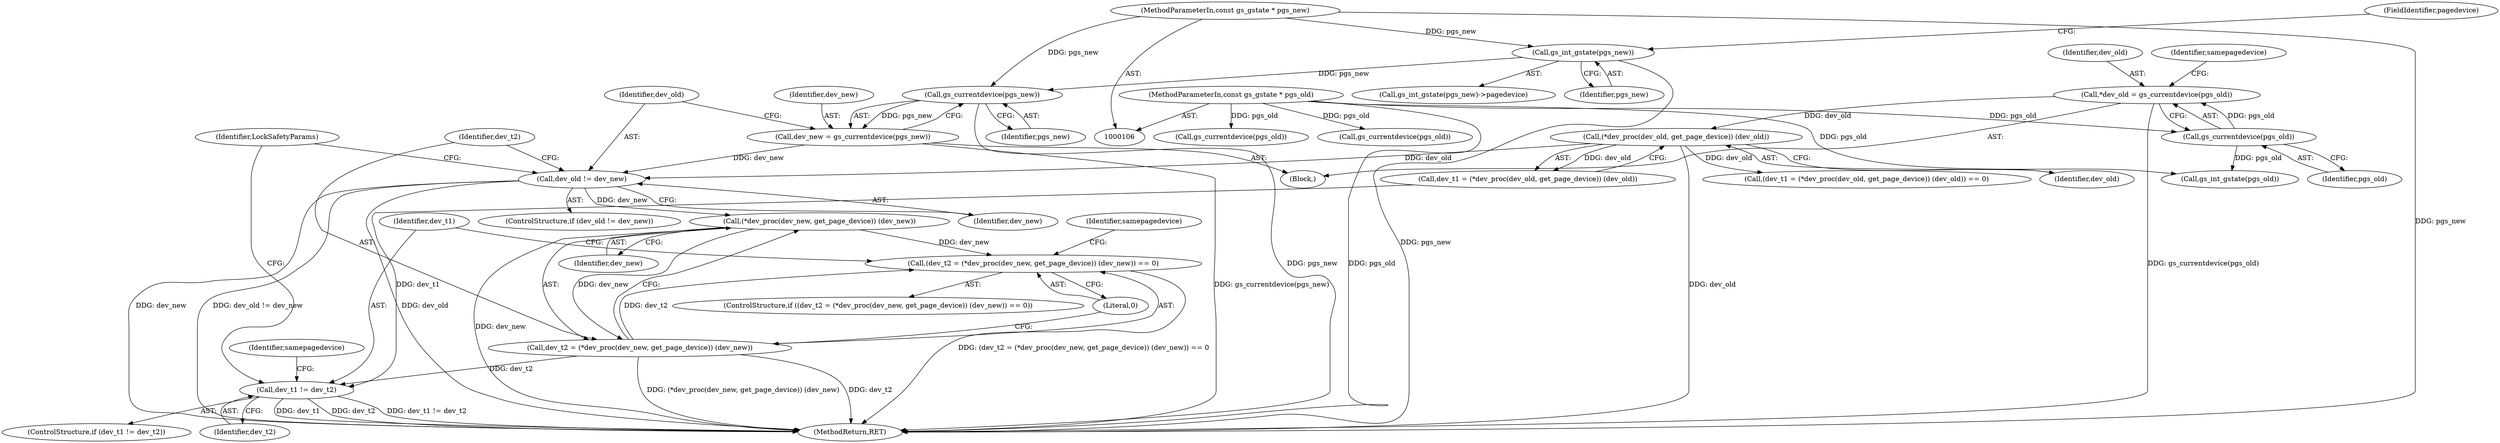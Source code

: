 digraph "0_ghostscript_aeea342904978c9fe17d85f4906a0f6fcce2d315@pointer" {
"1000164" [label="(Call,dev_old != dev_new)"];
"1000146" [label="(Call,(*dev_proc(dev_old, get_page_device)) (dev_old))"];
"1000112" [label="(Call,*dev_old = gs_currentdevice(pgs_old))"];
"1000114" [label="(Call,gs_currentdevice(pgs_old))"];
"1000108" [label="(MethodParameterIn,const gs_gstate * pgs_old)"];
"1000159" [label="(Call,dev_new = gs_currentdevice(pgs_new))"];
"1000161" [label="(Call,gs_currentdevice(pgs_new))"];
"1000133" [label="(Call,gs_int_gstate(pgs_new))"];
"1000109" [label="(MethodParameterIn,const gs_gstate * pgs_new)"];
"1000172" [label="(Call,(*dev_proc(dev_new, get_page_device)) (dev_new))"];
"1000169" [label="(Call,(dev_t2 = (*dev_proc(dev_new, get_page_device)) (dev_new)) == 0)"];
"1000170" [label="(Call,dev_t2 = (*dev_proc(dev_new, get_page_device)) (dev_new))"];
"1000180" [label="(Call,dev_t1 != dev_t2)"];
"1000182" [label="(Identifier,dev_t2)"];
"1000166" [label="(Identifier,dev_new)"];
"1000188" [label="(Identifier,LockSafetyParams)"];
"1000243" [label="(MethodReturn,RET)"];
"1000128" [label="(Call,gs_int_gstate(pgs_old))"];
"1000232" [label="(Call,gs_currentdevice(pgs_old))"];
"1000143" [label="(Call,(dev_t1 = (*dev_proc(dev_old, get_page_device)) (dev_old)) == 0)"];
"1000180" [label="(Call,dev_t1 != dev_t2)"];
"1000213" [label="(Call,gs_currentdevice(pgs_old))"];
"1000171" [label="(Identifier,dev_t2)"];
"1000109" [label="(MethodParameterIn,const gs_gstate * pgs_new)"];
"1000165" [label="(Identifier,dev_old)"];
"1000110" [label="(Block,)"];
"1000113" [label="(Identifier,dev_old)"];
"1000184" [label="(Identifier,samepagedevice)"];
"1000161" [label="(Call,gs_currentdevice(pgs_new))"];
"1000164" [label="(Call,dev_old != dev_new)"];
"1000147" [label="(Identifier,dev_old)"];
"1000108" [label="(MethodParameterIn,const gs_gstate * pgs_old)"];
"1000160" [label="(Identifier,dev_new)"];
"1000135" [label="(FieldIdentifier,pagedevice)"];
"1000169" [label="(Call,(dev_t2 = (*dev_proc(dev_new, get_page_device)) (dev_new)) == 0)"];
"1000146" [label="(Call,(*dev_proc(dev_old, get_page_device)) (dev_old))"];
"1000133" [label="(Call,gs_int_gstate(pgs_new))"];
"1000159" [label="(Call,dev_new = gs_currentdevice(pgs_new))"];
"1000162" [label="(Identifier,pgs_new)"];
"1000112" [label="(Call,*dev_old = gs_currentdevice(pgs_old))"];
"1000168" [label="(ControlStructure,if ((dev_t2 = (*dev_proc(dev_new, get_page_device)) (dev_new)) == 0))"];
"1000163" [label="(ControlStructure,if (dev_old != dev_new))"];
"1000115" [label="(Identifier,pgs_old)"];
"1000179" [label="(ControlStructure,if (dev_t1 != dev_t2))"];
"1000176" [label="(Identifier,samepagedevice)"];
"1000134" [label="(Identifier,pgs_new)"];
"1000114" [label="(Call,gs_currentdevice(pgs_old))"];
"1000132" [label="(Call,gs_int_gstate(pgs_new)->pagedevice)"];
"1000170" [label="(Call,dev_t2 = (*dev_proc(dev_new, get_page_device)) (dev_new))"];
"1000174" [label="(Literal,0)"];
"1000173" [label="(Identifier,dev_new)"];
"1000172" [label="(Call,(*dev_proc(dev_new, get_page_device)) (dev_new))"];
"1000121" [label="(Identifier,samepagedevice)"];
"1000181" [label="(Identifier,dev_t1)"];
"1000144" [label="(Call,dev_t1 = (*dev_proc(dev_old, get_page_device)) (dev_old))"];
"1000164" -> "1000163"  [label="AST: "];
"1000164" -> "1000166"  [label="CFG: "];
"1000165" -> "1000164"  [label="AST: "];
"1000166" -> "1000164"  [label="AST: "];
"1000171" -> "1000164"  [label="CFG: "];
"1000188" -> "1000164"  [label="CFG: "];
"1000164" -> "1000243"  [label="DDG: dev_new"];
"1000164" -> "1000243"  [label="DDG: dev_old != dev_new"];
"1000164" -> "1000243"  [label="DDG: dev_old"];
"1000146" -> "1000164"  [label="DDG: dev_old"];
"1000159" -> "1000164"  [label="DDG: dev_new"];
"1000164" -> "1000172"  [label="DDG: dev_new"];
"1000146" -> "1000144"  [label="AST: "];
"1000146" -> "1000147"  [label="CFG: "];
"1000147" -> "1000146"  [label="AST: "];
"1000144" -> "1000146"  [label="CFG: "];
"1000146" -> "1000243"  [label="DDG: dev_old"];
"1000146" -> "1000143"  [label="DDG: dev_old"];
"1000146" -> "1000144"  [label="DDG: dev_old"];
"1000112" -> "1000146"  [label="DDG: dev_old"];
"1000112" -> "1000110"  [label="AST: "];
"1000112" -> "1000114"  [label="CFG: "];
"1000113" -> "1000112"  [label="AST: "];
"1000114" -> "1000112"  [label="AST: "];
"1000121" -> "1000112"  [label="CFG: "];
"1000112" -> "1000243"  [label="DDG: gs_currentdevice(pgs_old)"];
"1000114" -> "1000112"  [label="DDG: pgs_old"];
"1000114" -> "1000115"  [label="CFG: "];
"1000115" -> "1000114"  [label="AST: "];
"1000108" -> "1000114"  [label="DDG: pgs_old"];
"1000114" -> "1000128"  [label="DDG: pgs_old"];
"1000108" -> "1000106"  [label="AST: "];
"1000108" -> "1000243"  [label="DDG: pgs_old"];
"1000108" -> "1000128"  [label="DDG: pgs_old"];
"1000108" -> "1000213"  [label="DDG: pgs_old"];
"1000108" -> "1000232"  [label="DDG: pgs_old"];
"1000159" -> "1000110"  [label="AST: "];
"1000159" -> "1000161"  [label="CFG: "];
"1000160" -> "1000159"  [label="AST: "];
"1000161" -> "1000159"  [label="AST: "];
"1000165" -> "1000159"  [label="CFG: "];
"1000159" -> "1000243"  [label="DDG: gs_currentdevice(pgs_new)"];
"1000161" -> "1000159"  [label="DDG: pgs_new"];
"1000161" -> "1000162"  [label="CFG: "];
"1000162" -> "1000161"  [label="AST: "];
"1000161" -> "1000243"  [label="DDG: pgs_new"];
"1000133" -> "1000161"  [label="DDG: pgs_new"];
"1000109" -> "1000161"  [label="DDG: pgs_new"];
"1000133" -> "1000132"  [label="AST: "];
"1000133" -> "1000134"  [label="CFG: "];
"1000134" -> "1000133"  [label="AST: "];
"1000135" -> "1000133"  [label="CFG: "];
"1000133" -> "1000243"  [label="DDG: pgs_new"];
"1000109" -> "1000133"  [label="DDG: pgs_new"];
"1000109" -> "1000106"  [label="AST: "];
"1000109" -> "1000243"  [label="DDG: pgs_new"];
"1000172" -> "1000170"  [label="AST: "];
"1000172" -> "1000173"  [label="CFG: "];
"1000173" -> "1000172"  [label="AST: "];
"1000170" -> "1000172"  [label="CFG: "];
"1000172" -> "1000243"  [label="DDG: dev_new"];
"1000172" -> "1000169"  [label="DDG: dev_new"];
"1000172" -> "1000170"  [label="DDG: dev_new"];
"1000169" -> "1000168"  [label="AST: "];
"1000169" -> "1000174"  [label="CFG: "];
"1000170" -> "1000169"  [label="AST: "];
"1000174" -> "1000169"  [label="AST: "];
"1000176" -> "1000169"  [label="CFG: "];
"1000181" -> "1000169"  [label="CFG: "];
"1000169" -> "1000243"  [label="DDG: (dev_t2 = (*dev_proc(dev_new, get_page_device)) (dev_new)) == 0"];
"1000170" -> "1000169"  [label="DDG: dev_t2"];
"1000171" -> "1000170"  [label="AST: "];
"1000174" -> "1000170"  [label="CFG: "];
"1000170" -> "1000243"  [label="DDG: (*dev_proc(dev_new, get_page_device)) (dev_new)"];
"1000170" -> "1000243"  [label="DDG: dev_t2"];
"1000170" -> "1000180"  [label="DDG: dev_t2"];
"1000180" -> "1000179"  [label="AST: "];
"1000180" -> "1000182"  [label="CFG: "];
"1000181" -> "1000180"  [label="AST: "];
"1000182" -> "1000180"  [label="AST: "];
"1000184" -> "1000180"  [label="CFG: "];
"1000188" -> "1000180"  [label="CFG: "];
"1000180" -> "1000243"  [label="DDG: dev_t1"];
"1000180" -> "1000243"  [label="DDG: dev_t2"];
"1000180" -> "1000243"  [label="DDG: dev_t1 != dev_t2"];
"1000144" -> "1000180"  [label="DDG: dev_t1"];
}
